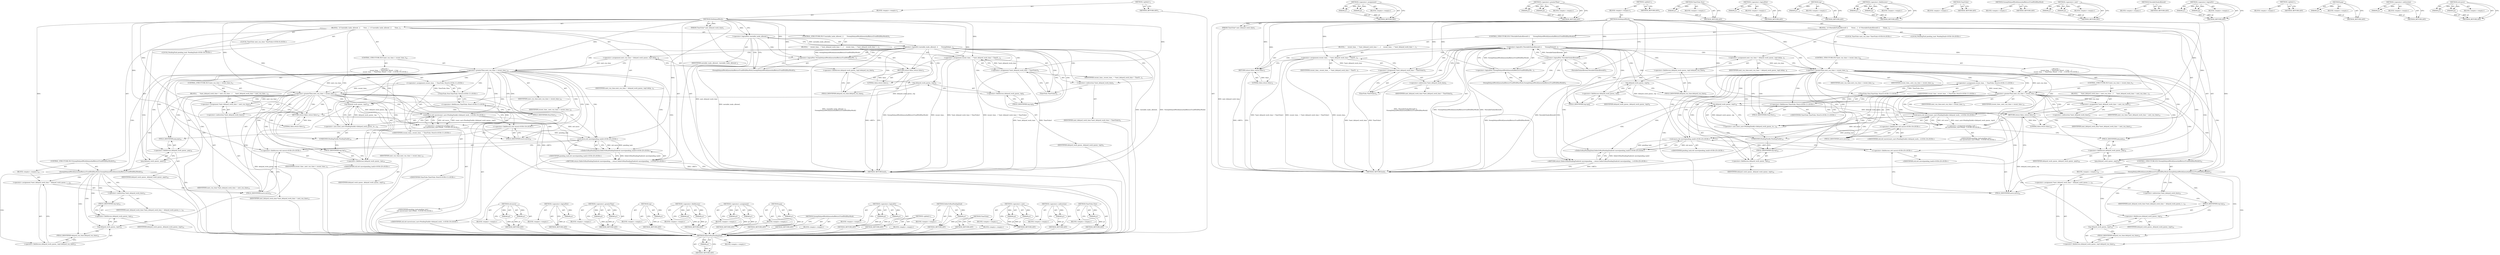 digraph "std.move" {
vulnerable_135 [label=<(METHOD,&lt;operator&gt;.indirection)>];
vulnerable_136 [label=<(PARAM,p1)>];
vulnerable_137 [label=<(BLOCK,&lt;empty&gt;,&lt;empty&gt;)>];
vulnerable_138 [label=<(METHOD_RETURN,ANY)>];
vulnerable_156 [label=<(METHOD,TimeTicks.Now)>];
vulnerable_157 [label=<(PARAM,p1)>];
vulnerable_158 [label=<(BLOCK,&lt;empty&gt;,&lt;empty&gt;)>];
vulnerable_159 [label=<(METHOD_RETURN,ANY)>];
vulnerable_6 [label=<(METHOD,&lt;global&gt;)<SUB>1</SUB>>];
vulnerable_7 [label=<(BLOCK,&lt;empty&gt;,&lt;empty&gt;)<SUB>1</SUB>>];
vulnerable_8 [label=<(METHOD,DoDelayedWork)<SUB>1</SUB>>];
vulnerable_9 [label=<(PARAM,TimeTicks* next_delayed_work_time)<SUB>1</SUB>>];
vulnerable_10 [label=<(BLOCK,{
  if (!nestable_tasks_allowed_ ||
       !Swe...,{
  if (!nestable_tasks_allowed_ ||
       !Swe...)<SUB>1</SUB>>];
vulnerable_11 [label=<(CONTROL_STRUCTURE,IF,if (!nestable_tasks_allowed_ ||
       !SweepDelayedWorkQueueAndReturnTrueIfStillHasWork()))<SUB>2</SUB>>];
vulnerable_12 [label=<(&lt;operator&gt;.logicalOr,!nestable_tasks_allowed_ ||
       !SweepDelaye...)<SUB>2</SUB>>];
vulnerable_13 [label=<(&lt;operator&gt;.logicalNot,!nestable_tasks_allowed_)<SUB>2</SUB>>];
vulnerable_14 [label=<(IDENTIFIER,nestable_tasks_allowed_,!nestable_tasks_allowed_)<SUB>2</SUB>>];
vulnerable_15 [label=<(&lt;operator&gt;.logicalNot,!SweepDelayedWorkQueueAndReturnTrueIfStillHasWo...)<SUB>3</SUB>>];
vulnerable_16 [label=<(SweepDelayedWorkQueueAndReturnTrueIfStillHasWork,SweepDelayedWorkQueueAndReturnTrueIfStillHasWork())<SUB>3</SUB>>];
vulnerable_17 [label=<(BLOCK,{
     recent_time_ = *next_delayed_work_time =...,{
     recent_time_ = *next_delayed_work_time =...)<SUB>3</SUB>>];
vulnerable_18 [label=<(&lt;operator&gt;.assignment,recent_time_ = *next_delayed_work_time = TimeTi...)<SUB>4</SUB>>];
vulnerable_19 [label=<(IDENTIFIER,recent_time_,recent_time_ = *next_delayed_work_time = TimeTi...)<SUB>4</SUB>>];
vulnerable_20 [label=<(&lt;operator&gt;.assignment,*next_delayed_work_time = TimeTicks())<SUB>4</SUB>>];
vulnerable_21 [label=<(&lt;operator&gt;.indirection,*next_delayed_work_time)<SUB>4</SUB>>];
vulnerable_22 [label=<(IDENTIFIER,next_delayed_work_time,*next_delayed_work_time = TimeTicks())<SUB>4</SUB>>];
vulnerable_23 [label=<(TimeTicks,TimeTicks())<SUB>4</SUB>>];
vulnerable_24 [label=<(RETURN,return false;,return false;)<SUB>5</SUB>>];
vulnerable_25 [label=<(LITERAL,false,return false;)<SUB>5</SUB>>];
vulnerable_26 [label="<(LOCAL,TimeTicks next_run_time: TimeTicks)<SUB>9</SUB>>"];
vulnerable_27 [label=<(&lt;operator&gt;.assignment,next_run_time = delayed_work_queue_.top().delay...)<SUB>9</SUB>>];
vulnerable_28 [label=<(IDENTIFIER,next_run_time,next_run_time = delayed_work_queue_.top().delay...)<SUB>9</SUB>>];
vulnerable_29 [label=<(&lt;operator&gt;.fieldAccess,delayed_work_queue_.top().delayed_run_time)<SUB>9</SUB>>];
vulnerable_30 [label=<(top,delayed_work_queue_.top())<SUB>9</SUB>>];
vulnerable_31 [label=<(&lt;operator&gt;.fieldAccess,delayed_work_queue_.top)<SUB>9</SUB>>];
vulnerable_32 [label=<(IDENTIFIER,delayed_work_queue_,delayed_work_queue_.top())<SUB>9</SUB>>];
vulnerable_33 [label=<(FIELD_IDENTIFIER,top,top)<SUB>9</SUB>>];
vulnerable_34 [label=<(FIELD_IDENTIFIER,delayed_run_time,delayed_run_time)<SUB>9</SUB>>];
vulnerable_35 [label=<(CONTROL_STRUCTURE,IF,if (next_run_time &gt; recent_time_))<SUB>10</SUB>>];
vulnerable_36 [label=<(&lt;operator&gt;.greaterThan,next_run_time &gt; recent_time_)<SUB>10</SUB>>];
vulnerable_37 [label=<(IDENTIFIER,next_run_time,next_run_time &gt; recent_time_)<SUB>10</SUB>>];
vulnerable_38 [label=<(IDENTIFIER,recent_time_,next_run_time &gt; recent_time_)<SUB>10</SUB>>];
vulnerable_39 [label="<(BLOCK,{
    recent_time_ = TimeTicks::Now();  // Get ...,{
    recent_time_ = TimeTicks::Now();  // Get ...)<SUB>10</SUB>>"];
vulnerable_40 [label="<(&lt;operator&gt;.assignment,recent_time_ = TimeTicks::Now())<SUB>11</SUB>>"];
vulnerable_41 [label="<(IDENTIFIER,recent_time_,recent_time_ = TimeTicks::Now())<SUB>11</SUB>>"];
vulnerable_42 [label="<(TimeTicks.Now,TimeTicks::Now())<SUB>11</SUB>>"];
vulnerable_43 [label="<(&lt;operator&gt;.fieldAccess,TimeTicks::Now)<SUB>11</SUB>>"];
vulnerable_44 [label="<(IDENTIFIER,TimeTicks,TimeTicks::Now())<SUB>11</SUB>>"];
vulnerable_45 [label=<(FIELD_IDENTIFIER,Now,Now)<SUB>11</SUB>>];
vulnerable_46 [label=<(CONTROL_STRUCTURE,IF,if (next_run_time &gt; recent_time_))<SUB>12</SUB>>];
vulnerable_47 [label=<(&lt;operator&gt;.greaterThan,next_run_time &gt; recent_time_)<SUB>12</SUB>>];
vulnerable_48 [label=<(IDENTIFIER,next_run_time,next_run_time &gt; recent_time_)<SUB>12</SUB>>];
vulnerable_49 [label=<(IDENTIFIER,recent_time_,next_run_time &gt; recent_time_)<SUB>12</SUB>>];
vulnerable_50 [label=<(BLOCK,{
      *next_delayed_work_time = next_run_time...,{
      *next_delayed_work_time = next_run_time...)<SUB>12</SUB>>];
vulnerable_51 [label=<(&lt;operator&gt;.assignment,*next_delayed_work_time = next_run_time)<SUB>13</SUB>>];
vulnerable_52 [label=<(&lt;operator&gt;.indirection,*next_delayed_work_time)<SUB>13</SUB>>];
vulnerable_53 [label=<(IDENTIFIER,next_delayed_work_time,*next_delayed_work_time = next_run_time)<SUB>13</SUB>>];
vulnerable_54 [label=<(IDENTIFIER,next_run_time,*next_delayed_work_time = next_run_time)<SUB>13</SUB>>];
vulnerable_55 [label=<(RETURN,return false;,return false;)<SUB>14</SUB>>];
vulnerable_56 [label=<(LITERAL,false,return false;)<SUB>14</SUB>>];
vulnerable_57 [label="<(LOCAL,PendingTask pending_task: PendingTask)<SUB>18</SUB>>"];
vulnerable_58 [label="<(&lt;operator&gt;.assignment,pending_task =
      std::move(const_cast&lt;Pendi...)<SUB>18</SUB>>"];
vulnerable_59 [label="<(IDENTIFIER,pending_task,pending_task =
      std::move(const_cast&lt;Pendi...)<SUB>18</SUB>>"];
vulnerable_60 [label="<(std.move,std::move(const_cast&lt;PendingTask&amp;&gt;(delayed_work...)<SUB>19</SUB>>"];
vulnerable_61 [label="<(&lt;operator&gt;.fieldAccess,std::move)<SUB>19</SUB>>"];
vulnerable_62 [label="<(IDENTIFIER,std,std::move(const_cast&lt;PendingTask&amp;&gt;(delayed_work...)<SUB>19</SUB>>"];
vulnerable_63 [label=<(FIELD_IDENTIFIER,move,move)<SUB>19</SUB>>];
vulnerable_64 [label=<(&lt;operator&gt;.cast,const_cast&lt;PendingTask&amp;&gt;(delayed_work_queue_.to...)<SUB>19</SUB>>];
vulnerable_65 [label=<(UNKNOWN,PendingTask&amp;,PendingTask&amp;)<SUB>19</SUB>>];
vulnerable_66 [label=<(top,delayed_work_queue_.top())<SUB>19</SUB>>];
vulnerable_67 [label=<(&lt;operator&gt;.fieldAccess,delayed_work_queue_.top)<SUB>19</SUB>>];
vulnerable_68 [label=<(IDENTIFIER,delayed_work_queue_,delayed_work_queue_.top())<SUB>19</SUB>>];
vulnerable_69 [label=<(FIELD_IDENTIFIER,top,top)<SUB>19</SUB>>];
vulnerable_70 [label=<(pop,delayed_work_queue_.pop())<SUB>20</SUB>>];
vulnerable_71 [label=<(&lt;operator&gt;.fieldAccess,delayed_work_queue_.pop)<SUB>20</SUB>>];
vulnerable_72 [label=<(IDENTIFIER,delayed_work_queue_,delayed_work_queue_.pop())<SUB>20</SUB>>];
vulnerable_73 [label=<(FIELD_IDENTIFIER,pop,pop)<SUB>20</SUB>>];
vulnerable_74 [label=<(CONTROL_STRUCTURE,IF,if (SweepDelayedWorkQueueAndReturnTrueIfStillHasWork()))<SUB>22</SUB>>];
vulnerable_75 [label=<(SweepDelayedWorkQueueAndReturnTrueIfStillHasWork,SweepDelayedWorkQueueAndReturnTrueIfStillHasWork())<SUB>22</SUB>>];
vulnerable_76 [label=<(BLOCK,&lt;empty&gt;,&lt;empty&gt;)<SUB>23</SUB>>];
vulnerable_77 [label=<(&lt;operator&gt;.assignment,*next_delayed_work_time = delayed_work_queue_.t...)<SUB>23</SUB>>];
vulnerable_78 [label=<(&lt;operator&gt;.indirection,*next_delayed_work_time)<SUB>23</SUB>>];
vulnerable_79 [label=<(IDENTIFIER,next_delayed_work_time,*next_delayed_work_time = delayed_work_queue_.t...)<SUB>23</SUB>>];
vulnerable_80 [label=<(&lt;operator&gt;.fieldAccess,delayed_work_queue_.top().delayed_run_time)<SUB>23</SUB>>];
vulnerable_81 [label=<(top,delayed_work_queue_.top())<SUB>23</SUB>>];
vulnerable_82 [label=<(&lt;operator&gt;.fieldAccess,delayed_work_queue_.top)<SUB>23</SUB>>];
vulnerable_83 [label=<(IDENTIFIER,delayed_work_queue_,delayed_work_queue_.top())<SUB>23</SUB>>];
vulnerable_84 [label=<(FIELD_IDENTIFIER,top,top)<SUB>23</SUB>>];
vulnerable_85 [label=<(FIELD_IDENTIFIER,delayed_run_time,delayed_run_time)<SUB>23</SUB>>];
vulnerable_86 [label="<(RETURN,return DeferOrRunPendingTask(std::move(pending_...,return DeferOrRunPendingTask(std::move(pending_...)<SUB>25</SUB>>"];
vulnerable_87 [label="<(DeferOrRunPendingTask,DeferOrRunPendingTask(std::move(pending_task)))<SUB>25</SUB>>"];
vulnerable_88 [label="<(std.move,std::move(pending_task))<SUB>25</SUB>>"];
vulnerable_89 [label="<(&lt;operator&gt;.fieldAccess,std::move)<SUB>25</SUB>>"];
vulnerable_90 [label="<(IDENTIFIER,std,std::move(pending_task))<SUB>25</SUB>>"];
vulnerable_91 [label=<(FIELD_IDENTIFIER,move,move)<SUB>25</SUB>>];
vulnerable_92 [label="<(IDENTIFIER,pending_task,std::move(pending_task))<SUB>25</SUB>>"];
vulnerable_93 [label=<(METHOD_RETURN,bool)<SUB>1</SUB>>];
vulnerable_95 [label=<(METHOD_RETURN,ANY)<SUB>1</SUB>>];
vulnerable_160 [label=<(METHOD,std.move)>];
vulnerable_161 [label=<(PARAM,p1)>];
vulnerable_162 [label=<(PARAM,p2)>];
vulnerable_163 [label=<(BLOCK,&lt;empty&gt;,&lt;empty&gt;)>];
vulnerable_164 [label=<(METHOD_RETURN,ANY)>];
vulnerable_123 [label=<(METHOD,&lt;operator&gt;.logicalNot)>];
vulnerable_124 [label=<(PARAM,p1)>];
vulnerable_125 [label=<(BLOCK,&lt;empty&gt;,&lt;empty&gt;)>];
vulnerable_126 [label=<(METHOD_RETURN,ANY)>];
vulnerable_151 [label=<(METHOD,&lt;operator&gt;.greaterThan)>];
vulnerable_152 [label=<(PARAM,p1)>];
vulnerable_153 [label=<(PARAM,p2)>];
vulnerable_154 [label=<(BLOCK,&lt;empty&gt;,&lt;empty&gt;)>];
vulnerable_155 [label=<(METHOD_RETURN,ANY)>];
vulnerable_147 [label=<(METHOD,top)>];
vulnerable_148 [label=<(PARAM,p1)>];
vulnerable_149 [label=<(BLOCK,&lt;empty&gt;,&lt;empty&gt;)>];
vulnerable_150 [label=<(METHOD_RETURN,ANY)>];
vulnerable_142 [label=<(METHOD,&lt;operator&gt;.fieldAccess)>];
vulnerable_143 [label=<(PARAM,p1)>];
vulnerable_144 [label=<(PARAM,p2)>];
vulnerable_145 [label=<(BLOCK,&lt;empty&gt;,&lt;empty&gt;)>];
vulnerable_146 [label=<(METHOD_RETURN,ANY)>];
vulnerable_130 [label=<(METHOD,&lt;operator&gt;.assignment)>];
vulnerable_131 [label=<(PARAM,p1)>];
vulnerable_132 [label=<(PARAM,p2)>];
vulnerable_133 [label=<(BLOCK,&lt;empty&gt;,&lt;empty&gt;)>];
vulnerable_134 [label=<(METHOD_RETURN,ANY)>];
vulnerable_170 [label=<(METHOD,pop)>];
vulnerable_171 [label=<(PARAM,p1)>];
vulnerable_172 [label=<(BLOCK,&lt;empty&gt;,&lt;empty&gt;)>];
vulnerable_173 [label=<(METHOD_RETURN,ANY)>];
vulnerable_127 [label=<(METHOD,SweepDelayedWorkQueueAndReturnTrueIfStillHasWork)>];
vulnerable_128 [label=<(BLOCK,&lt;empty&gt;,&lt;empty&gt;)>];
vulnerable_129 [label=<(METHOD_RETURN,ANY)>];
vulnerable_118 [label=<(METHOD,&lt;operator&gt;.logicalOr)>];
vulnerable_119 [label=<(PARAM,p1)>];
vulnerable_120 [label=<(PARAM,p2)>];
vulnerable_121 [label=<(BLOCK,&lt;empty&gt;,&lt;empty&gt;)>];
vulnerable_122 [label=<(METHOD_RETURN,ANY)>];
vulnerable_112 [label=<(METHOD,&lt;global&gt;)<SUB>1</SUB>>];
vulnerable_113 [label=<(BLOCK,&lt;empty&gt;,&lt;empty&gt;)>];
vulnerable_114 [label=<(METHOD_RETURN,ANY)>];
vulnerable_174 [label=<(METHOD,DeferOrRunPendingTask)>];
vulnerable_175 [label=<(PARAM,p1)>];
vulnerable_176 [label=<(BLOCK,&lt;empty&gt;,&lt;empty&gt;)>];
vulnerable_177 [label=<(METHOD_RETURN,ANY)>];
vulnerable_139 [label=<(METHOD,TimeTicks)>];
vulnerable_140 [label=<(BLOCK,&lt;empty&gt;,&lt;empty&gt;)>];
vulnerable_141 [label=<(METHOD_RETURN,ANY)>];
vulnerable_165 [label=<(METHOD,&lt;operator&gt;.cast)>];
vulnerable_166 [label=<(PARAM,p1)>];
vulnerable_167 [label=<(PARAM,p2)>];
vulnerable_168 [label=<(BLOCK,&lt;empty&gt;,&lt;empty&gt;)>];
vulnerable_169 [label=<(METHOD_RETURN,ANY)>];
fixed_177 [label=<(METHOD,DeferOrRunPendingTask)>];
fixed_178 [label=<(PARAM,p1)>];
fixed_179 [label=<(BLOCK,&lt;empty&gt;,&lt;empty&gt;)>];
fixed_180 [label=<(METHOD_RETURN,ANY)>];
fixed_133 [label=<(METHOD,&lt;operator&gt;.assignment)>];
fixed_134 [label=<(PARAM,p1)>];
fixed_135 [label=<(PARAM,p2)>];
fixed_136 [label=<(BLOCK,&lt;empty&gt;,&lt;empty&gt;)>];
fixed_137 [label=<(METHOD_RETURN,ANY)>];
fixed_154 [label=<(METHOD,&lt;operator&gt;.greaterThan)>];
fixed_155 [label=<(PARAM,p1)>];
fixed_156 [label=<(PARAM,p2)>];
fixed_157 [label=<(BLOCK,&lt;empty&gt;,&lt;empty&gt;)>];
fixed_158 [label=<(METHOD_RETURN,ANY)>];
fixed_6 [label=<(METHOD,&lt;global&gt;)<SUB>1</SUB>>];
fixed_7 [label=<(BLOCK,&lt;empty&gt;,&lt;empty&gt;)<SUB>1</SUB>>];
fixed_8 [label=<(METHOD,DoDelayedWork)<SUB>1</SUB>>];
fixed_9 [label=<(PARAM,TimeTicks* next_delayed_work_time)<SUB>1</SUB>>];
fixed_10 [label=<(BLOCK,{
  if (!NestableTasksAllowed() ||
       !Swee...,{
  if (!NestableTasksAllowed() ||
       !Swee...)<SUB>1</SUB>>];
fixed_11 [label=<(CONTROL_STRUCTURE,IF,if (!NestableTasksAllowed() ||
       !SweepDelayedWorkQueueAndReturnTrueIfStillHasWork()))<SUB>2</SUB>>];
fixed_12 [label=<(&lt;operator&gt;.logicalOr,!NestableTasksAllowed() ||
       !SweepDelayed...)<SUB>2</SUB>>];
fixed_13 [label=<(&lt;operator&gt;.logicalNot,!NestableTasksAllowed())<SUB>2</SUB>>];
fixed_14 [label=<(NestableTasksAllowed,NestableTasksAllowed())<SUB>2</SUB>>];
fixed_15 [label=<(&lt;operator&gt;.logicalNot,!SweepDelayedWorkQueueAndReturnTrueIfStillHasWo...)<SUB>3</SUB>>];
fixed_16 [label=<(SweepDelayedWorkQueueAndReturnTrueIfStillHasWork,SweepDelayedWorkQueueAndReturnTrueIfStillHasWork())<SUB>3</SUB>>];
fixed_17 [label=<(BLOCK,{
     recent_time_ = *next_delayed_work_time =...,{
     recent_time_ = *next_delayed_work_time =...)<SUB>3</SUB>>];
fixed_18 [label=<(&lt;operator&gt;.assignment,recent_time_ = *next_delayed_work_time = TimeTi...)<SUB>4</SUB>>];
fixed_19 [label=<(IDENTIFIER,recent_time_,recent_time_ = *next_delayed_work_time = TimeTi...)<SUB>4</SUB>>];
fixed_20 [label=<(&lt;operator&gt;.assignment,*next_delayed_work_time = TimeTicks())<SUB>4</SUB>>];
fixed_21 [label=<(&lt;operator&gt;.indirection,*next_delayed_work_time)<SUB>4</SUB>>];
fixed_22 [label=<(IDENTIFIER,next_delayed_work_time,*next_delayed_work_time = TimeTicks())<SUB>4</SUB>>];
fixed_23 [label=<(TimeTicks,TimeTicks())<SUB>4</SUB>>];
fixed_24 [label=<(RETURN,return false;,return false;)<SUB>5</SUB>>];
fixed_25 [label=<(LITERAL,false,return false;)<SUB>5</SUB>>];
fixed_26 [label="<(LOCAL,TimeTicks next_run_time: TimeTicks)<SUB>9</SUB>>"];
fixed_27 [label=<(&lt;operator&gt;.assignment,next_run_time = delayed_work_queue_.top().delay...)<SUB>9</SUB>>];
fixed_28 [label=<(IDENTIFIER,next_run_time,next_run_time = delayed_work_queue_.top().delay...)<SUB>9</SUB>>];
fixed_29 [label=<(&lt;operator&gt;.fieldAccess,delayed_work_queue_.top().delayed_run_time)<SUB>9</SUB>>];
fixed_30 [label=<(top,delayed_work_queue_.top())<SUB>9</SUB>>];
fixed_31 [label=<(&lt;operator&gt;.fieldAccess,delayed_work_queue_.top)<SUB>9</SUB>>];
fixed_32 [label=<(IDENTIFIER,delayed_work_queue_,delayed_work_queue_.top())<SUB>9</SUB>>];
fixed_33 [label=<(FIELD_IDENTIFIER,top,top)<SUB>9</SUB>>];
fixed_34 [label=<(FIELD_IDENTIFIER,delayed_run_time,delayed_run_time)<SUB>9</SUB>>];
fixed_35 [label=<(CONTROL_STRUCTURE,IF,if (next_run_time &gt; recent_time_))<SUB>10</SUB>>];
fixed_36 [label=<(&lt;operator&gt;.greaterThan,next_run_time &gt; recent_time_)<SUB>10</SUB>>];
fixed_37 [label=<(IDENTIFIER,next_run_time,next_run_time &gt; recent_time_)<SUB>10</SUB>>];
fixed_38 [label=<(IDENTIFIER,recent_time_,next_run_time &gt; recent_time_)<SUB>10</SUB>>];
fixed_39 [label="<(BLOCK,{
    recent_time_ = TimeTicks::Now();  // Get ...,{
    recent_time_ = TimeTicks::Now();  // Get ...)<SUB>10</SUB>>"];
fixed_40 [label="<(&lt;operator&gt;.assignment,recent_time_ = TimeTicks::Now())<SUB>11</SUB>>"];
fixed_41 [label="<(IDENTIFIER,recent_time_,recent_time_ = TimeTicks::Now())<SUB>11</SUB>>"];
fixed_42 [label="<(TimeTicks.Now,TimeTicks::Now())<SUB>11</SUB>>"];
fixed_43 [label="<(&lt;operator&gt;.fieldAccess,TimeTicks::Now)<SUB>11</SUB>>"];
fixed_44 [label="<(IDENTIFIER,TimeTicks,TimeTicks::Now())<SUB>11</SUB>>"];
fixed_45 [label=<(FIELD_IDENTIFIER,Now,Now)<SUB>11</SUB>>];
fixed_46 [label=<(CONTROL_STRUCTURE,IF,if (next_run_time &gt; recent_time_))<SUB>12</SUB>>];
fixed_47 [label=<(&lt;operator&gt;.greaterThan,next_run_time &gt; recent_time_)<SUB>12</SUB>>];
fixed_48 [label=<(IDENTIFIER,next_run_time,next_run_time &gt; recent_time_)<SUB>12</SUB>>];
fixed_49 [label=<(IDENTIFIER,recent_time_,next_run_time &gt; recent_time_)<SUB>12</SUB>>];
fixed_50 [label=<(BLOCK,{
      *next_delayed_work_time = next_run_time...,{
      *next_delayed_work_time = next_run_time...)<SUB>12</SUB>>];
fixed_51 [label=<(&lt;operator&gt;.assignment,*next_delayed_work_time = next_run_time)<SUB>13</SUB>>];
fixed_52 [label=<(&lt;operator&gt;.indirection,*next_delayed_work_time)<SUB>13</SUB>>];
fixed_53 [label=<(IDENTIFIER,next_delayed_work_time,*next_delayed_work_time = next_run_time)<SUB>13</SUB>>];
fixed_54 [label=<(IDENTIFIER,next_run_time,*next_delayed_work_time = next_run_time)<SUB>13</SUB>>];
fixed_55 [label=<(RETURN,return false;,return false;)<SUB>14</SUB>>];
fixed_56 [label=<(LITERAL,false,return false;)<SUB>14</SUB>>];
fixed_57 [label="<(LOCAL,PendingTask pending_task: PendingTask)<SUB>18</SUB>>"];
fixed_58 [label="<(&lt;operator&gt;.assignment,pending_task =
      std::move(const_cast&lt;Pendi...)<SUB>18</SUB>>"];
fixed_59 [label="<(IDENTIFIER,pending_task,pending_task =
      std::move(const_cast&lt;Pendi...)<SUB>18</SUB>>"];
fixed_60 [label="<(std.move,std::move(const_cast&lt;PendingTask&amp;&gt;(delayed_work...)<SUB>19</SUB>>"];
fixed_61 [label="<(&lt;operator&gt;.fieldAccess,std::move)<SUB>19</SUB>>"];
fixed_62 [label="<(IDENTIFIER,std,std::move(const_cast&lt;PendingTask&amp;&gt;(delayed_work...)<SUB>19</SUB>>"];
fixed_63 [label=<(FIELD_IDENTIFIER,move,move)<SUB>19</SUB>>];
fixed_64 [label=<(&lt;operator&gt;.cast,const_cast&lt;PendingTask&amp;&gt;(delayed_work_queue_.to...)<SUB>19</SUB>>];
fixed_65 [label=<(UNKNOWN,PendingTask&amp;,PendingTask&amp;)<SUB>19</SUB>>];
fixed_66 [label=<(top,delayed_work_queue_.top())<SUB>19</SUB>>];
fixed_67 [label=<(&lt;operator&gt;.fieldAccess,delayed_work_queue_.top)<SUB>19</SUB>>];
fixed_68 [label=<(IDENTIFIER,delayed_work_queue_,delayed_work_queue_.top())<SUB>19</SUB>>];
fixed_69 [label=<(FIELD_IDENTIFIER,top,top)<SUB>19</SUB>>];
fixed_70 [label=<(pop,delayed_work_queue_.pop())<SUB>20</SUB>>];
fixed_71 [label=<(&lt;operator&gt;.fieldAccess,delayed_work_queue_.pop)<SUB>20</SUB>>];
fixed_72 [label=<(IDENTIFIER,delayed_work_queue_,delayed_work_queue_.pop())<SUB>20</SUB>>];
fixed_73 [label=<(FIELD_IDENTIFIER,pop,pop)<SUB>20</SUB>>];
fixed_74 [label=<(CONTROL_STRUCTURE,IF,if (SweepDelayedWorkQueueAndReturnTrueIfStillHasWork()))<SUB>22</SUB>>];
fixed_75 [label=<(SweepDelayedWorkQueueAndReturnTrueIfStillHasWork,SweepDelayedWorkQueueAndReturnTrueIfStillHasWork())<SUB>22</SUB>>];
fixed_76 [label=<(BLOCK,&lt;empty&gt;,&lt;empty&gt;)<SUB>23</SUB>>];
fixed_77 [label=<(&lt;operator&gt;.assignment,*next_delayed_work_time = delayed_work_queue_.t...)<SUB>23</SUB>>];
fixed_78 [label=<(&lt;operator&gt;.indirection,*next_delayed_work_time)<SUB>23</SUB>>];
fixed_79 [label=<(IDENTIFIER,next_delayed_work_time,*next_delayed_work_time = delayed_work_queue_.t...)<SUB>23</SUB>>];
fixed_80 [label=<(&lt;operator&gt;.fieldAccess,delayed_work_queue_.top().delayed_run_time)<SUB>23</SUB>>];
fixed_81 [label=<(top,delayed_work_queue_.top())<SUB>23</SUB>>];
fixed_82 [label=<(&lt;operator&gt;.fieldAccess,delayed_work_queue_.top)<SUB>23</SUB>>];
fixed_83 [label=<(IDENTIFIER,delayed_work_queue_,delayed_work_queue_.top())<SUB>23</SUB>>];
fixed_84 [label=<(FIELD_IDENTIFIER,top,top)<SUB>23</SUB>>];
fixed_85 [label=<(FIELD_IDENTIFIER,delayed_run_time,delayed_run_time)<SUB>23</SUB>>];
fixed_86 [label="<(RETURN,return DeferOrRunPendingTask(std::move(pending_...,return DeferOrRunPendingTask(std::move(pending_...)<SUB>25</SUB>>"];
fixed_87 [label="<(DeferOrRunPendingTask,DeferOrRunPendingTask(std::move(pending_task)))<SUB>25</SUB>>"];
fixed_88 [label="<(std.move,std::move(pending_task))<SUB>25</SUB>>"];
fixed_89 [label="<(&lt;operator&gt;.fieldAccess,std::move)<SUB>25</SUB>>"];
fixed_90 [label="<(IDENTIFIER,std,std::move(pending_task))<SUB>25</SUB>>"];
fixed_91 [label=<(FIELD_IDENTIFIER,move,move)<SUB>25</SUB>>];
fixed_92 [label="<(IDENTIFIER,pending_task,std::move(pending_task))<SUB>25</SUB>>"];
fixed_93 [label=<(METHOD_RETURN,bool)<SUB>1</SUB>>];
fixed_95 [label=<(METHOD_RETURN,ANY)<SUB>1</SUB>>];
fixed_159 [label=<(METHOD,TimeTicks.Now)>];
fixed_160 [label=<(PARAM,p1)>];
fixed_161 [label=<(BLOCK,&lt;empty&gt;,&lt;empty&gt;)>];
fixed_162 [label=<(METHOD_RETURN,ANY)>];
fixed_123 [label=<(METHOD,&lt;operator&gt;.logicalNot)>];
fixed_124 [label=<(PARAM,p1)>];
fixed_125 [label=<(BLOCK,&lt;empty&gt;,&lt;empty&gt;)>];
fixed_126 [label=<(METHOD_RETURN,ANY)>];
fixed_150 [label=<(METHOD,top)>];
fixed_151 [label=<(PARAM,p1)>];
fixed_152 [label=<(BLOCK,&lt;empty&gt;,&lt;empty&gt;)>];
fixed_153 [label=<(METHOD_RETURN,ANY)>];
fixed_145 [label=<(METHOD,&lt;operator&gt;.fieldAccess)>];
fixed_146 [label=<(PARAM,p1)>];
fixed_147 [label=<(PARAM,p2)>];
fixed_148 [label=<(BLOCK,&lt;empty&gt;,&lt;empty&gt;)>];
fixed_149 [label=<(METHOD_RETURN,ANY)>];
fixed_142 [label=<(METHOD,TimeTicks)>];
fixed_143 [label=<(BLOCK,&lt;empty&gt;,&lt;empty&gt;)>];
fixed_144 [label=<(METHOD_RETURN,ANY)>];
fixed_130 [label=<(METHOD,SweepDelayedWorkQueueAndReturnTrueIfStillHasWork)>];
fixed_131 [label=<(BLOCK,&lt;empty&gt;,&lt;empty&gt;)>];
fixed_132 [label=<(METHOD_RETURN,ANY)>];
fixed_168 [label=<(METHOD,&lt;operator&gt;.cast)>];
fixed_169 [label=<(PARAM,p1)>];
fixed_170 [label=<(PARAM,p2)>];
fixed_171 [label=<(BLOCK,&lt;empty&gt;,&lt;empty&gt;)>];
fixed_172 [label=<(METHOD_RETURN,ANY)>];
fixed_127 [label=<(METHOD,NestableTasksAllowed)>];
fixed_128 [label=<(BLOCK,&lt;empty&gt;,&lt;empty&gt;)>];
fixed_129 [label=<(METHOD_RETURN,ANY)>];
fixed_118 [label=<(METHOD,&lt;operator&gt;.logicalOr)>];
fixed_119 [label=<(PARAM,p1)>];
fixed_120 [label=<(PARAM,p2)>];
fixed_121 [label=<(BLOCK,&lt;empty&gt;,&lt;empty&gt;)>];
fixed_122 [label=<(METHOD_RETURN,ANY)>];
fixed_112 [label=<(METHOD,&lt;global&gt;)<SUB>1</SUB>>];
fixed_113 [label=<(BLOCK,&lt;empty&gt;,&lt;empty&gt;)>];
fixed_114 [label=<(METHOD_RETURN,ANY)>];
fixed_173 [label=<(METHOD,pop)>];
fixed_174 [label=<(PARAM,p1)>];
fixed_175 [label=<(BLOCK,&lt;empty&gt;,&lt;empty&gt;)>];
fixed_176 [label=<(METHOD_RETURN,ANY)>];
fixed_138 [label=<(METHOD,&lt;operator&gt;.indirection)>];
fixed_139 [label=<(PARAM,p1)>];
fixed_140 [label=<(BLOCK,&lt;empty&gt;,&lt;empty&gt;)>];
fixed_141 [label=<(METHOD_RETURN,ANY)>];
fixed_163 [label=<(METHOD,std.move)>];
fixed_164 [label=<(PARAM,p1)>];
fixed_165 [label=<(PARAM,p2)>];
fixed_166 [label=<(BLOCK,&lt;empty&gt;,&lt;empty&gt;)>];
fixed_167 [label=<(METHOD_RETURN,ANY)>];
vulnerable_135 -> vulnerable_136  [key=0, label="AST: "];
vulnerable_135 -> vulnerable_136  [key=1, label="DDG: "];
vulnerable_135 -> vulnerable_137  [key=0, label="AST: "];
vulnerable_135 -> vulnerable_138  [key=0, label="AST: "];
vulnerable_135 -> vulnerable_138  [key=1, label="CFG: "];
vulnerable_136 -> vulnerable_138  [key=0, label="DDG: p1"];
vulnerable_137 -> fixed_177  [key=0];
vulnerable_138 -> fixed_177  [key=0];
vulnerable_156 -> vulnerable_157  [key=0, label="AST: "];
vulnerable_156 -> vulnerable_157  [key=1, label="DDG: "];
vulnerable_156 -> vulnerable_158  [key=0, label="AST: "];
vulnerable_156 -> vulnerable_159  [key=0, label="AST: "];
vulnerable_156 -> vulnerable_159  [key=1, label="CFG: "];
vulnerable_157 -> vulnerable_159  [key=0, label="DDG: p1"];
vulnerable_158 -> fixed_177  [key=0];
vulnerable_159 -> fixed_177  [key=0];
vulnerable_6 -> vulnerable_7  [key=0, label="AST: "];
vulnerable_6 -> vulnerable_95  [key=0, label="AST: "];
vulnerable_6 -> vulnerable_95  [key=1, label="CFG: "];
vulnerable_7 -> vulnerable_8  [key=0, label="AST: "];
vulnerable_8 -> vulnerable_9  [key=0, label="AST: "];
vulnerable_8 -> vulnerable_9  [key=1, label="DDG: "];
vulnerable_8 -> vulnerable_10  [key=0, label="AST: "];
vulnerable_8 -> vulnerable_93  [key=0, label="AST: "];
vulnerable_8 -> vulnerable_13  [key=0, label="CFG: "];
vulnerable_8 -> vulnerable_13  [key=1, label="DDG: "];
vulnerable_8 -> vulnerable_75  [key=0, label="DDG: "];
vulnerable_8 -> vulnerable_18  [key=0, label="DDG: "];
vulnerable_8 -> vulnerable_24  [key=0, label="DDG: "];
vulnerable_8 -> vulnerable_36  [key=0, label="DDG: "];
vulnerable_8 -> vulnerable_15  [key=0, label="DDG: "];
vulnerable_8 -> vulnerable_25  [key=0, label="DDG: "];
vulnerable_8 -> vulnerable_88  [key=0, label="DDG: "];
vulnerable_8 -> vulnerable_20  [key=0, label="DDG: "];
vulnerable_8 -> vulnerable_47  [key=0, label="DDG: "];
vulnerable_8 -> vulnerable_51  [key=0, label="DDG: "];
vulnerable_8 -> vulnerable_55  [key=0, label="DDG: "];
vulnerable_8 -> vulnerable_56  [key=0, label="DDG: "];
vulnerable_9 -> vulnerable_93  [key=0, label="DDG: next_delayed_work_time"];
vulnerable_10 -> vulnerable_11  [key=0, label="AST: "];
vulnerable_10 -> vulnerable_26  [key=0, label="AST: "];
vulnerable_10 -> vulnerable_27  [key=0, label="AST: "];
vulnerable_10 -> vulnerable_35  [key=0, label="AST: "];
vulnerable_10 -> vulnerable_57  [key=0, label="AST: "];
vulnerable_10 -> vulnerable_58  [key=0, label="AST: "];
vulnerable_10 -> vulnerable_70  [key=0, label="AST: "];
vulnerable_10 -> vulnerable_74  [key=0, label="AST: "];
vulnerable_10 -> vulnerable_86  [key=0, label="AST: "];
vulnerable_11 -> vulnerable_12  [key=0, label="AST: "];
vulnerable_11 -> vulnerable_17  [key=0, label="AST: "];
vulnerable_12 -> vulnerable_13  [key=0, label="AST: "];
vulnerable_12 -> vulnerable_15  [key=0, label="AST: "];
vulnerable_12 -> vulnerable_21  [key=0, label="CFG: "];
vulnerable_12 -> vulnerable_21  [key=1, label="CDG: "];
vulnerable_12 -> vulnerable_33  [key=0, label="CFG: "];
vulnerable_12 -> vulnerable_33  [key=1, label="CDG: "];
vulnerable_12 -> vulnerable_93  [key=0, label="DDG: !nestable_tasks_allowed_"];
vulnerable_12 -> vulnerable_93  [key=1, label="DDG: !SweepDelayedWorkQueueAndReturnTrueIfStillHasWork()"];
vulnerable_12 -> vulnerable_93  [key=2, label="DDG: !nestable_tasks_allowed_ ||
       !SweepDelayedWorkQueueAndReturnTrueIfStillHasWork()"];
vulnerable_12 -> vulnerable_30  [key=0, label="CDG: "];
vulnerable_12 -> vulnerable_34  [key=0, label="CDG: "];
vulnerable_12 -> vulnerable_20  [key=0, label="CDG: "];
vulnerable_12 -> vulnerable_27  [key=0, label="CDG: "];
vulnerable_12 -> vulnerable_29  [key=0, label="CDG: "];
vulnerable_12 -> vulnerable_18  [key=0, label="CDG: "];
vulnerable_12 -> vulnerable_24  [key=0, label="CDG: "];
vulnerable_12 -> vulnerable_23  [key=0, label="CDG: "];
vulnerable_12 -> vulnerable_36  [key=0, label="CDG: "];
vulnerable_12 -> vulnerable_31  [key=0, label="CDG: "];
vulnerable_13 -> vulnerable_14  [key=0, label="AST: "];
vulnerable_13 -> vulnerable_16  [key=0, label="CFG: "];
vulnerable_13 -> vulnerable_16  [key=1, label="CDG: "];
vulnerable_13 -> vulnerable_12  [key=0, label="CFG: "];
vulnerable_13 -> vulnerable_12  [key=1, label="DDG: nestable_tasks_allowed_"];
vulnerable_13 -> vulnerable_93  [key=0, label="DDG: nestable_tasks_allowed_"];
vulnerable_13 -> vulnerable_15  [key=0, label="CDG: "];
vulnerable_14 -> fixed_177  [key=0];
vulnerable_15 -> vulnerable_16  [key=0, label="AST: "];
vulnerable_15 -> vulnerable_12  [key=0, label="CFG: "];
vulnerable_15 -> vulnerable_12  [key=1, label="DDG: SweepDelayedWorkQueueAndReturnTrueIfStillHasWork()"];
vulnerable_15 -> vulnerable_93  [key=0, label="DDG: SweepDelayedWorkQueueAndReturnTrueIfStillHasWork()"];
vulnerable_16 -> vulnerable_15  [key=0, label="CFG: "];
vulnerable_17 -> vulnerable_18  [key=0, label="AST: "];
vulnerable_17 -> vulnerable_24  [key=0, label="AST: "];
vulnerable_18 -> vulnerable_19  [key=0, label="AST: "];
vulnerable_18 -> vulnerable_20  [key=0, label="AST: "];
vulnerable_18 -> vulnerable_24  [key=0, label="CFG: "];
vulnerable_18 -> vulnerable_93  [key=0, label="DDG: recent_time_"];
vulnerable_18 -> vulnerable_93  [key=1, label="DDG: *next_delayed_work_time = TimeTicks()"];
vulnerable_18 -> vulnerable_93  [key=2, label="DDG: recent_time_ = *next_delayed_work_time = TimeTicks()"];
vulnerable_19 -> fixed_177  [key=0];
vulnerable_20 -> vulnerable_21  [key=0, label="AST: "];
vulnerable_20 -> vulnerable_23  [key=0, label="AST: "];
vulnerable_20 -> vulnerable_18  [key=0, label="CFG: "];
vulnerable_20 -> vulnerable_18  [key=1, label="DDG: *next_delayed_work_time"];
vulnerable_20 -> vulnerable_93  [key=0, label="DDG: *next_delayed_work_time"];
vulnerable_20 -> vulnerable_93  [key=1, label="DDG: TimeTicks()"];
vulnerable_21 -> vulnerable_22  [key=0, label="AST: "];
vulnerable_21 -> vulnerable_23  [key=0, label="CFG: "];
vulnerable_22 -> fixed_177  [key=0];
vulnerable_23 -> vulnerable_20  [key=0, label="CFG: "];
vulnerable_24 -> vulnerable_25  [key=0, label="AST: "];
vulnerable_24 -> vulnerable_93  [key=0, label="CFG: "];
vulnerable_24 -> vulnerable_93  [key=1, label="DDG: &lt;RET&gt;"];
vulnerable_25 -> vulnerable_24  [key=0, label="DDG: false"];
vulnerable_26 -> fixed_177  [key=0];
vulnerable_27 -> vulnerable_28  [key=0, label="AST: "];
vulnerable_27 -> vulnerable_29  [key=0, label="AST: "];
vulnerable_27 -> vulnerable_36  [key=0, label="CFG: "];
vulnerable_27 -> vulnerable_36  [key=1, label="DDG: next_run_time"];
vulnerable_28 -> fixed_177  [key=0];
vulnerable_29 -> vulnerable_30  [key=0, label="AST: "];
vulnerable_29 -> vulnerable_34  [key=0, label="AST: "];
vulnerable_29 -> vulnerable_27  [key=0, label="CFG: "];
vulnerable_30 -> vulnerable_31  [key=0, label="AST: "];
vulnerable_30 -> vulnerable_34  [key=0, label="CFG: "];
vulnerable_30 -> vulnerable_66  [key=0, label="DDG: delayed_work_queue_.top"];
vulnerable_31 -> vulnerable_32  [key=0, label="AST: "];
vulnerable_31 -> vulnerable_33  [key=0, label="AST: "];
vulnerable_31 -> vulnerable_30  [key=0, label="CFG: "];
vulnerable_32 -> fixed_177  [key=0];
vulnerable_33 -> vulnerable_31  [key=0, label="CFG: "];
vulnerable_34 -> vulnerable_29  [key=0, label="CFG: "];
vulnerable_35 -> vulnerable_36  [key=0, label="AST: "];
vulnerable_35 -> vulnerable_39  [key=0, label="AST: "];
vulnerable_36 -> vulnerable_37  [key=0, label="AST: "];
vulnerable_36 -> vulnerable_38  [key=0, label="AST: "];
vulnerable_36 -> vulnerable_45  [key=0, label="CFG: "];
vulnerable_36 -> vulnerable_45  [key=1, label="CDG: "];
vulnerable_36 -> vulnerable_63  [key=0, label="CFG: "];
vulnerable_36 -> vulnerable_63  [key=1, label="CDG: "];
vulnerable_36 -> vulnerable_47  [key=0, label="DDG: next_run_time"];
vulnerable_36 -> vulnerable_47  [key=1, label="CDG: "];
vulnerable_36 -> vulnerable_60  [key=0, label="CDG: "];
vulnerable_36 -> vulnerable_73  [key=0, label="CDG: "];
vulnerable_36 -> vulnerable_64  [key=0, label="CDG: "];
vulnerable_36 -> vulnerable_42  [key=0, label="CDG: "];
vulnerable_36 -> vulnerable_89  [key=0, label="CDG: "];
vulnerable_36 -> vulnerable_66  [key=0, label="CDG: "];
vulnerable_36 -> vulnerable_75  [key=0, label="CDG: "];
vulnerable_36 -> vulnerable_69  [key=0, label="CDG: "];
vulnerable_36 -> vulnerable_67  [key=0, label="CDG: "];
vulnerable_36 -> vulnerable_40  [key=0, label="CDG: "];
vulnerable_36 -> vulnerable_65  [key=0, label="CDG: "];
vulnerable_36 -> vulnerable_87  [key=0, label="CDG: "];
vulnerable_36 -> vulnerable_91  [key=0, label="CDG: "];
vulnerable_36 -> vulnerable_43  [key=0, label="CDG: "];
vulnerable_36 -> vulnerable_58  [key=0, label="CDG: "];
vulnerable_36 -> vulnerable_61  [key=0, label="CDG: "];
vulnerable_36 -> vulnerable_71  [key=0, label="CDG: "];
vulnerable_36 -> vulnerable_88  [key=0, label="CDG: "];
vulnerable_36 -> vulnerable_70  [key=0, label="CDG: "];
vulnerable_36 -> vulnerable_86  [key=0, label="CDG: "];
vulnerable_37 -> fixed_177  [key=0];
vulnerable_38 -> fixed_177  [key=0];
vulnerable_39 -> vulnerable_40  [key=0, label="AST: "];
vulnerable_39 -> vulnerable_46  [key=0, label="AST: "];
vulnerable_40 -> vulnerable_41  [key=0, label="AST: "];
vulnerable_40 -> vulnerable_42  [key=0, label="AST: "];
vulnerable_40 -> vulnerable_47  [key=0, label="CFG: "];
vulnerable_40 -> vulnerable_47  [key=1, label="DDG: recent_time_"];
vulnerable_41 -> fixed_177  [key=0];
vulnerable_42 -> vulnerable_43  [key=0, label="AST: "];
vulnerable_42 -> vulnerable_40  [key=0, label="CFG: "];
vulnerable_42 -> vulnerable_40  [key=1, label="DDG: TimeTicks::Now"];
vulnerable_43 -> vulnerable_44  [key=0, label="AST: "];
vulnerable_43 -> vulnerable_45  [key=0, label="AST: "];
vulnerable_43 -> vulnerable_42  [key=0, label="CFG: "];
vulnerable_44 -> fixed_177  [key=0];
vulnerable_45 -> vulnerable_43  [key=0, label="CFG: "];
vulnerable_46 -> vulnerable_47  [key=0, label="AST: "];
vulnerable_46 -> vulnerable_50  [key=0, label="AST: "];
vulnerable_47 -> vulnerable_48  [key=0, label="AST: "];
vulnerable_47 -> vulnerable_49  [key=0, label="AST: "];
vulnerable_47 -> vulnerable_52  [key=0, label="CFG: "];
vulnerable_47 -> vulnerable_52  [key=1, label="CDG: "];
vulnerable_47 -> vulnerable_63  [key=0, label="CFG: "];
vulnerable_47 -> vulnerable_63  [key=1, label="CDG: "];
vulnerable_47 -> vulnerable_51  [key=0, label="DDG: next_run_time"];
vulnerable_47 -> vulnerable_51  [key=1, label="CDG: "];
vulnerable_47 -> vulnerable_60  [key=0, label="CDG: "];
vulnerable_47 -> vulnerable_73  [key=0, label="CDG: "];
vulnerable_47 -> vulnerable_64  [key=0, label="CDG: "];
vulnerable_47 -> vulnerable_89  [key=0, label="CDG: "];
vulnerable_47 -> vulnerable_66  [key=0, label="CDG: "];
vulnerable_47 -> vulnerable_75  [key=0, label="CDG: "];
vulnerable_47 -> vulnerable_69  [key=0, label="CDG: "];
vulnerable_47 -> vulnerable_67  [key=0, label="CDG: "];
vulnerable_47 -> vulnerable_65  [key=0, label="CDG: "];
vulnerable_47 -> vulnerable_87  [key=0, label="CDG: "];
vulnerable_47 -> vulnerable_91  [key=0, label="CDG: "];
vulnerable_47 -> vulnerable_58  [key=0, label="CDG: "];
vulnerable_47 -> vulnerable_61  [key=0, label="CDG: "];
vulnerable_47 -> vulnerable_71  [key=0, label="CDG: "];
vulnerable_47 -> vulnerable_88  [key=0, label="CDG: "];
vulnerable_47 -> vulnerable_70  [key=0, label="CDG: "];
vulnerable_47 -> vulnerable_55  [key=0, label="CDG: "];
vulnerable_47 -> vulnerable_86  [key=0, label="CDG: "];
vulnerable_48 -> fixed_177  [key=0];
vulnerable_49 -> fixed_177  [key=0];
vulnerable_50 -> vulnerable_51  [key=0, label="AST: "];
vulnerable_50 -> vulnerable_55  [key=0, label="AST: "];
vulnerable_51 -> vulnerable_52  [key=0, label="AST: "];
vulnerable_51 -> vulnerable_54  [key=0, label="AST: "];
vulnerable_51 -> vulnerable_55  [key=0, label="CFG: "];
vulnerable_52 -> vulnerable_53  [key=0, label="AST: "];
vulnerable_52 -> vulnerable_51  [key=0, label="CFG: "];
vulnerable_53 -> fixed_177  [key=0];
vulnerable_54 -> fixed_177  [key=0];
vulnerable_55 -> vulnerable_56  [key=0, label="AST: "];
vulnerable_55 -> vulnerable_93  [key=0, label="CFG: "];
vulnerable_55 -> vulnerable_93  [key=1, label="DDG: &lt;RET&gt;"];
vulnerable_56 -> vulnerable_55  [key=0, label="DDG: false"];
vulnerable_57 -> fixed_177  [key=0];
vulnerable_58 -> vulnerable_59  [key=0, label="AST: "];
vulnerable_58 -> vulnerable_60  [key=0, label="AST: "];
vulnerable_58 -> vulnerable_73  [key=0, label="CFG: "];
vulnerable_58 -> vulnerable_88  [key=0, label="DDG: pending_task"];
vulnerable_59 -> fixed_177  [key=0];
vulnerable_60 -> vulnerable_61  [key=0, label="AST: "];
vulnerable_60 -> vulnerable_64  [key=0, label="AST: "];
vulnerable_60 -> vulnerable_58  [key=0, label="CFG: "];
vulnerable_60 -> vulnerable_58  [key=1, label="DDG: std::move"];
vulnerable_60 -> vulnerable_58  [key=2, label="DDG: const_cast&lt;PendingTask&amp;&gt;(delayed_work_queue_.top())"];
vulnerable_60 -> vulnerable_88  [key=0, label="DDG: std::move"];
vulnerable_61 -> vulnerable_62  [key=0, label="AST: "];
vulnerable_61 -> vulnerable_63  [key=0, label="AST: "];
vulnerable_61 -> vulnerable_65  [key=0, label="CFG: "];
vulnerable_62 -> fixed_177  [key=0];
vulnerable_63 -> vulnerable_61  [key=0, label="CFG: "];
vulnerable_64 -> vulnerable_65  [key=0, label="AST: "];
vulnerable_64 -> vulnerable_66  [key=0, label="AST: "];
vulnerable_64 -> vulnerable_60  [key=0, label="CFG: "];
vulnerable_65 -> vulnerable_69  [key=0, label="CFG: "];
vulnerable_66 -> vulnerable_67  [key=0, label="AST: "];
vulnerable_66 -> vulnerable_64  [key=0, label="CFG: "];
vulnerable_66 -> vulnerable_64  [key=1, label="DDG: delayed_work_queue_.top"];
vulnerable_66 -> vulnerable_60  [key=0, label="DDG: delayed_work_queue_.top"];
vulnerable_66 -> vulnerable_81  [key=0, label="DDG: delayed_work_queue_.top"];
vulnerable_67 -> vulnerable_68  [key=0, label="AST: "];
vulnerable_67 -> vulnerable_69  [key=0, label="AST: "];
vulnerable_67 -> vulnerable_66  [key=0, label="CFG: "];
vulnerable_68 -> fixed_177  [key=0];
vulnerable_69 -> vulnerable_67  [key=0, label="CFG: "];
vulnerable_70 -> vulnerable_71  [key=0, label="AST: "];
vulnerable_70 -> vulnerable_75  [key=0, label="CFG: "];
vulnerable_71 -> vulnerable_72  [key=0, label="AST: "];
vulnerable_71 -> vulnerable_73  [key=0, label="AST: "];
vulnerable_71 -> vulnerable_70  [key=0, label="CFG: "];
vulnerable_72 -> fixed_177  [key=0];
vulnerable_73 -> vulnerable_71  [key=0, label="CFG: "];
vulnerable_74 -> vulnerable_75  [key=0, label="AST: "];
vulnerable_74 -> vulnerable_76  [key=0, label="AST: "];
vulnerable_75 -> vulnerable_78  [key=0, label="CFG: "];
vulnerable_75 -> vulnerable_78  [key=1, label="CDG: "];
vulnerable_75 -> vulnerable_91  [key=0, label="CFG: "];
vulnerable_75 -> vulnerable_77  [key=0, label="CDG: "];
vulnerable_75 -> vulnerable_81  [key=0, label="CDG: "];
vulnerable_75 -> vulnerable_84  [key=0, label="CDG: "];
vulnerable_75 -> vulnerable_85  [key=0, label="CDG: "];
vulnerable_75 -> vulnerable_82  [key=0, label="CDG: "];
vulnerable_75 -> vulnerable_80  [key=0, label="CDG: "];
vulnerable_76 -> vulnerable_77  [key=0, label="AST: "];
vulnerable_77 -> vulnerable_78  [key=0, label="AST: "];
vulnerable_77 -> vulnerable_80  [key=0, label="AST: "];
vulnerable_77 -> vulnerable_91  [key=0, label="CFG: "];
vulnerable_78 -> vulnerable_79  [key=0, label="AST: "];
vulnerable_78 -> vulnerable_84  [key=0, label="CFG: "];
vulnerable_79 -> fixed_177  [key=0];
vulnerable_80 -> vulnerable_81  [key=0, label="AST: "];
vulnerable_80 -> vulnerable_85  [key=0, label="AST: "];
vulnerable_80 -> vulnerable_77  [key=0, label="CFG: "];
vulnerable_81 -> vulnerable_82  [key=0, label="AST: "];
vulnerable_81 -> vulnerable_85  [key=0, label="CFG: "];
vulnerable_82 -> vulnerable_83  [key=0, label="AST: "];
vulnerable_82 -> vulnerable_84  [key=0, label="AST: "];
vulnerable_82 -> vulnerable_81  [key=0, label="CFG: "];
vulnerable_83 -> fixed_177  [key=0];
vulnerable_84 -> vulnerable_82  [key=0, label="CFG: "];
vulnerable_85 -> vulnerable_80  [key=0, label="CFG: "];
vulnerable_86 -> vulnerable_87  [key=0, label="AST: "];
vulnerable_86 -> vulnerable_93  [key=0, label="CFG: "];
vulnerable_86 -> vulnerable_93  [key=1, label="DDG: &lt;RET&gt;"];
vulnerable_87 -> vulnerable_88  [key=0, label="AST: "];
vulnerable_87 -> vulnerable_86  [key=0, label="CFG: "];
vulnerable_87 -> vulnerable_86  [key=1, label="DDG: DeferOrRunPendingTask(std::move(pending_task))"];
vulnerable_88 -> vulnerable_89  [key=0, label="AST: "];
vulnerable_88 -> vulnerable_92  [key=0, label="AST: "];
vulnerable_88 -> vulnerable_87  [key=0, label="CFG: "];
vulnerable_88 -> vulnerable_87  [key=1, label="DDG: std::move"];
vulnerable_88 -> vulnerable_87  [key=2, label="DDG: pending_task"];
vulnerable_89 -> vulnerable_90  [key=0, label="AST: "];
vulnerable_89 -> vulnerable_91  [key=0, label="AST: "];
vulnerable_89 -> vulnerable_88  [key=0, label="CFG: "];
vulnerable_90 -> fixed_177  [key=0];
vulnerable_91 -> vulnerable_89  [key=0, label="CFG: "];
vulnerable_92 -> fixed_177  [key=0];
vulnerable_93 -> fixed_177  [key=0];
vulnerable_95 -> fixed_177  [key=0];
vulnerable_160 -> vulnerable_161  [key=0, label="AST: "];
vulnerable_160 -> vulnerable_161  [key=1, label="DDG: "];
vulnerable_160 -> vulnerable_163  [key=0, label="AST: "];
vulnerable_160 -> vulnerable_162  [key=0, label="AST: "];
vulnerable_160 -> vulnerable_162  [key=1, label="DDG: "];
vulnerable_160 -> vulnerable_164  [key=0, label="AST: "];
vulnerable_160 -> vulnerable_164  [key=1, label="CFG: "];
vulnerable_161 -> vulnerable_164  [key=0, label="DDG: p1"];
vulnerable_162 -> vulnerable_164  [key=0, label="DDG: p2"];
vulnerable_163 -> fixed_177  [key=0];
vulnerable_164 -> fixed_177  [key=0];
vulnerable_123 -> vulnerable_124  [key=0, label="AST: "];
vulnerable_123 -> vulnerable_124  [key=1, label="DDG: "];
vulnerable_123 -> vulnerable_125  [key=0, label="AST: "];
vulnerable_123 -> vulnerable_126  [key=0, label="AST: "];
vulnerable_123 -> vulnerable_126  [key=1, label="CFG: "];
vulnerable_124 -> vulnerable_126  [key=0, label="DDG: p1"];
vulnerable_125 -> fixed_177  [key=0];
vulnerable_126 -> fixed_177  [key=0];
vulnerable_151 -> vulnerable_152  [key=0, label="AST: "];
vulnerable_151 -> vulnerable_152  [key=1, label="DDG: "];
vulnerable_151 -> vulnerable_154  [key=0, label="AST: "];
vulnerable_151 -> vulnerable_153  [key=0, label="AST: "];
vulnerable_151 -> vulnerable_153  [key=1, label="DDG: "];
vulnerable_151 -> vulnerable_155  [key=0, label="AST: "];
vulnerable_151 -> vulnerable_155  [key=1, label="CFG: "];
vulnerable_152 -> vulnerable_155  [key=0, label="DDG: p1"];
vulnerable_153 -> vulnerable_155  [key=0, label="DDG: p2"];
vulnerable_154 -> fixed_177  [key=0];
vulnerable_155 -> fixed_177  [key=0];
vulnerable_147 -> vulnerable_148  [key=0, label="AST: "];
vulnerable_147 -> vulnerable_148  [key=1, label="DDG: "];
vulnerable_147 -> vulnerable_149  [key=0, label="AST: "];
vulnerable_147 -> vulnerable_150  [key=0, label="AST: "];
vulnerable_147 -> vulnerable_150  [key=1, label="CFG: "];
vulnerable_148 -> vulnerable_150  [key=0, label="DDG: p1"];
vulnerable_149 -> fixed_177  [key=0];
vulnerable_150 -> fixed_177  [key=0];
vulnerable_142 -> vulnerable_143  [key=0, label="AST: "];
vulnerable_142 -> vulnerable_143  [key=1, label="DDG: "];
vulnerable_142 -> vulnerable_145  [key=0, label="AST: "];
vulnerable_142 -> vulnerable_144  [key=0, label="AST: "];
vulnerable_142 -> vulnerable_144  [key=1, label="DDG: "];
vulnerable_142 -> vulnerable_146  [key=0, label="AST: "];
vulnerable_142 -> vulnerable_146  [key=1, label="CFG: "];
vulnerable_143 -> vulnerable_146  [key=0, label="DDG: p1"];
vulnerable_144 -> vulnerable_146  [key=0, label="DDG: p2"];
vulnerable_145 -> fixed_177  [key=0];
vulnerable_146 -> fixed_177  [key=0];
vulnerable_130 -> vulnerable_131  [key=0, label="AST: "];
vulnerable_130 -> vulnerable_131  [key=1, label="DDG: "];
vulnerable_130 -> vulnerable_133  [key=0, label="AST: "];
vulnerable_130 -> vulnerable_132  [key=0, label="AST: "];
vulnerable_130 -> vulnerable_132  [key=1, label="DDG: "];
vulnerable_130 -> vulnerable_134  [key=0, label="AST: "];
vulnerable_130 -> vulnerable_134  [key=1, label="CFG: "];
vulnerable_131 -> vulnerable_134  [key=0, label="DDG: p1"];
vulnerable_132 -> vulnerable_134  [key=0, label="DDG: p2"];
vulnerable_133 -> fixed_177  [key=0];
vulnerable_134 -> fixed_177  [key=0];
vulnerable_170 -> vulnerable_171  [key=0, label="AST: "];
vulnerable_170 -> vulnerable_171  [key=1, label="DDG: "];
vulnerable_170 -> vulnerable_172  [key=0, label="AST: "];
vulnerable_170 -> vulnerable_173  [key=0, label="AST: "];
vulnerable_170 -> vulnerable_173  [key=1, label="CFG: "];
vulnerable_171 -> vulnerable_173  [key=0, label="DDG: p1"];
vulnerable_172 -> fixed_177  [key=0];
vulnerable_173 -> fixed_177  [key=0];
vulnerable_127 -> vulnerable_128  [key=0, label="AST: "];
vulnerable_127 -> vulnerable_129  [key=0, label="AST: "];
vulnerable_127 -> vulnerable_129  [key=1, label="CFG: "];
vulnerable_128 -> fixed_177  [key=0];
vulnerable_129 -> fixed_177  [key=0];
vulnerable_118 -> vulnerable_119  [key=0, label="AST: "];
vulnerable_118 -> vulnerable_119  [key=1, label="DDG: "];
vulnerable_118 -> vulnerable_121  [key=0, label="AST: "];
vulnerable_118 -> vulnerable_120  [key=0, label="AST: "];
vulnerable_118 -> vulnerable_120  [key=1, label="DDG: "];
vulnerable_118 -> vulnerable_122  [key=0, label="AST: "];
vulnerable_118 -> vulnerable_122  [key=1, label="CFG: "];
vulnerable_119 -> vulnerable_122  [key=0, label="DDG: p1"];
vulnerable_120 -> vulnerable_122  [key=0, label="DDG: p2"];
vulnerable_121 -> fixed_177  [key=0];
vulnerable_122 -> fixed_177  [key=0];
vulnerable_112 -> vulnerable_113  [key=0, label="AST: "];
vulnerable_112 -> vulnerable_114  [key=0, label="AST: "];
vulnerable_112 -> vulnerable_114  [key=1, label="CFG: "];
vulnerable_113 -> fixed_177  [key=0];
vulnerable_114 -> fixed_177  [key=0];
vulnerable_174 -> vulnerable_175  [key=0, label="AST: "];
vulnerable_174 -> vulnerable_175  [key=1, label="DDG: "];
vulnerable_174 -> vulnerable_176  [key=0, label="AST: "];
vulnerable_174 -> vulnerable_177  [key=0, label="AST: "];
vulnerable_174 -> vulnerable_177  [key=1, label="CFG: "];
vulnerable_175 -> vulnerable_177  [key=0, label="DDG: p1"];
vulnerable_176 -> fixed_177  [key=0];
vulnerable_177 -> fixed_177  [key=0];
vulnerable_139 -> vulnerable_140  [key=0, label="AST: "];
vulnerable_139 -> vulnerable_141  [key=0, label="AST: "];
vulnerable_139 -> vulnerable_141  [key=1, label="CFG: "];
vulnerable_140 -> fixed_177  [key=0];
vulnerable_141 -> fixed_177  [key=0];
vulnerable_165 -> vulnerable_166  [key=0, label="AST: "];
vulnerable_165 -> vulnerable_166  [key=1, label="DDG: "];
vulnerable_165 -> vulnerable_168  [key=0, label="AST: "];
vulnerable_165 -> vulnerable_167  [key=0, label="AST: "];
vulnerable_165 -> vulnerable_167  [key=1, label="DDG: "];
vulnerable_165 -> vulnerable_169  [key=0, label="AST: "];
vulnerable_165 -> vulnerable_169  [key=1, label="CFG: "];
vulnerable_166 -> vulnerable_169  [key=0, label="DDG: p1"];
vulnerable_167 -> vulnerable_169  [key=0, label="DDG: p2"];
vulnerable_168 -> fixed_177  [key=0];
vulnerable_169 -> fixed_177  [key=0];
fixed_177 -> fixed_178  [key=0, label="AST: "];
fixed_177 -> fixed_178  [key=1, label="DDG: "];
fixed_177 -> fixed_179  [key=0, label="AST: "];
fixed_177 -> fixed_180  [key=0, label="AST: "];
fixed_177 -> fixed_180  [key=1, label="CFG: "];
fixed_178 -> fixed_180  [key=0, label="DDG: p1"];
fixed_133 -> fixed_134  [key=0, label="AST: "];
fixed_133 -> fixed_134  [key=1, label="DDG: "];
fixed_133 -> fixed_136  [key=0, label="AST: "];
fixed_133 -> fixed_135  [key=0, label="AST: "];
fixed_133 -> fixed_135  [key=1, label="DDG: "];
fixed_133 -> fixed_137  [key=0, label="AST: "];
fixed_133 -> fixed_137  [key=1, label="CFG: "];
fixed_134 -> fixed_137  [key=0, label="DDG: p1"];
fixed_135 -> fixed_137  [key=0, label="DDG: p2"];
fixed_154 -> fixed_155  [key=0, label="AST: "];
fixed_154 -> fixed_155  [key=1, label="DDG: "];
fixed_154 -> fixed_157  [key=0, label="AST: "];
fixed_154 -> fixed_156  [key=0, label="AST: "];
fixed_154 -> fixed_156  [key=1, label="DDG: "];
fixed_154 -> fixed_158  [key=0, label="AST: "];
fixed_154 -> fixed_158  [key=1, label="CFG: "];
fixed_155 -> fixed_158  [key=0, label="DDG: p1"];
fixed_156 -> fixed_158  [key=0, label="DDG: p2"];
fixed_6 -> fixed_7  [key=0, label="AST: "];
fixed_6 -> fixed_95  [key=0, label="AST: "];
fixed_6 -> fixed_95  [key=1, label="CFG: "];
fixed_7 -> fixed_8  [key=0, label="AST: "];
fixed_8 -> fixed_9  [key=0, label="AST: "];
fixed_8 -> fixed_9  [key=1, label="DDG: "];
fixed_8 -> fixed_10  [key=0, label="AST: "];
fixed_8 -> fixed_93  [key=0, label="AST: "];
fixed_8 -> fixed_14  [key=0, label="CFG: "];
fixed_8 -> fixed_75  [key=0, label="DDG: "];
fixed_8 -> fixed_18  [key=0, label="DDG: "];
fixed_8 -> fixed_24  [key=0, label="DDG: "];
fixed_8 -> fixed_36  [key=0, label="DDG: "];
fixed_8 -> fixed_13  [key=0, label="DDG: "];
fixed_8 -> fixed_15  [key=0, label="DDG: "];
fixed_8 -> fixed_25  [key=0, label="DDG: "];
fixed_8 -> fixed_88  [key=0, label="DDG: "];
fixed_8 -> fixed_20  [key=0, label="DDG: "];
fixed_8 -> fixed_47  [key=0, label="DDG: "];
fixed_8 -> fixed_51  [key=0, label="DDG: "];
fixed_8 -> fixed_55  [key=0, label="DDG: "];
fixed_8 -> fixed_56  [key=0, label="DDG: "];
fixed_9 -> fixed_93  [key=0, label="DDG: next_delayed_work_time"];
fixed_10 -> fixed_11  [key=0, label="AST: "];
fixed_10 -> fixed_26  [key=0, label="AST: "];
fixed_10 -> fixed_27  [key=0, label="AST: "];
fixed_10 -> fixed_35  [key=0, label="AST: "];
fixed_10 -> fixed_57  [key=0, label="AST: "];
fixed_10 -> fixed_58  [key=0, label="AST: "];
fixed_10 -> fixed_70  [key=0, label="AST: "];
fixed_10 -> fixed_74  [key=0, label="AST: "];
fixed_10 -> fixed_86  [key=0, label="AST: "];
fixed_11 -> fixed_12  [key=0, label="AST: "];
fixed_11 -> fixed_17  [key=0, label="AST: "];
fixed_12 -> fixed_13  [key=0, label="AST: "];
fixed_12 -> fixed_15  [key=0, label="AST: "];
fixed_12 -> fixed_21  [key=0, label="CFG: "];
fixed_12 -> fixed_21  [key=1, label="CDG: "];
fixed_12 -> fixed_33  [key=0, label="CFG: "];
fixed_12 -> fixed_33  [key=1, label="CDG: "];
fixed_12 -> fixed_93  [key=0, label="DDG: !NestableTasksAllowed()"];
fixed_12 -> fixed_93  [key=1, label="DDG: !SweepDelayedWorkQueueAndReturnTrueIfStillHasWork()"];
fixed_12 -> fixed_93  [key=2, label="DDG: !NestableTasksAllowed() ||
       !SweepDelayedWorkQueueAndReturnTrueIfStillHasWork()"];
fixed_12 -> fixed_30  [key=0, label="CDG: "];
fixed_12 -> fixed_34  [key=0, label="CDG: "];
fixed_12 -> fixed_20  [key=0, label="CDG: "];
fixed_12 -> fixed_27  [key=0, label="CDG: "];
fixed_12 -> fixed_29  [key=0, label="CDG: "];
fixed_12 -> fixed_18  [key=0, label="CDG: "];
fixed_12 -> fixed_24  [key=0, label="CDG: "];
fixed_12 -> fixed_23  [key=0, label="CDG: "];
fixed_12 -> fixed_36  [key=0, label="CDG: "];
fixed_12 -> fixed_31  [key=0, label="CDG: "];
fixed_13 -> fixed_14  [key=0, label="AST: "];
fixed_13 -> fixed_16  [key=0, label="CFG: "];
fixed_13 -> fixed_16  [key=1, label="CDG: "];
fixed_13 -> fixed_12  [key=0, label="CFG: "];
fixed_13 -> fixed_12  [key=1, label="DDG: NestableTasksAllowed()"];
fixed_13 -> fixed_93  [key=0, label="DDG: NestableTasksAllowed()"];
fixed_13 -> fixed_15  [key=0, label="CDG: "];
fixed_14 -> fixed_13  [key=0, label="CFG: "];
fixed_15 -> fixed_16  [key=0, label="AST: "];
fixed_15 -> fixed_12  [key=0, label="CFG: "];
fixed_15 -> fixed_12  [key=1, label="DDG: SweepDelayedWorkQueueAndReturnTrueIfStillHasWork()"];
fixed_15 -> fixed_93  [key=0, label="DDG: SweepDelayedWorkQueueAndReturnTrueIfStillHasWork()"];
fixed_16 -> fixed_15  [key=0, label="CFG: "];
fixed_17 -> fixed_18  [key=0, label="AST: "];
fixed_17 -> fixed_24  [key=0, label="AST: "];
fixed_18 -> fixed_19  [key=0, label="AST: "];
fixed_18 -> fixed_20  [key=0, label="AST: "];
fixed_18 -> fixed_24  [key=0, label="CFG: "];
fixed_18 -> fixed_93  [key=0, label="DDG: recent_time_"];
fixed_18 -> fixed_93  [key=1, label="DDG: *next_delayed_work_time = TimeTicks()"];
fixed_18 -> fixed_93  [key=2, label="DDG: recent_time_ = *next_delayed_work_time = TimeTicks()"];
fixed_20 -> fixed_21  [key=0, label="AST: "];
fixed_20 -> fixed_23  [key=0, label="AST: "];
fixed_20 -> fixed_18  [key=0, label="CFG: "];
fixed_20 -> fixed_18  [key=1, label="DDG: *next_delayed_work_time"];
fixed_20 -> fixed_93  [key=0, label="DDG: *next_delayed_work_time"];
fixed_20 -> fixed_93  [key=1, label="DDG: TimeTicks()"];
fixed_21 -> fixed_22  [key=0, label="AST: "];
fixed_21 -> fixed_23  [key=0, label="CFG: "];
fixed_23 -> fixed_20  [key=0, label="CFG: "];
fixed_24 -> fixed_25  [key=0, label="AST: "];
fixed_24 -> fixed_93  [key=0, label="CFG: "];
fixed_24 -> fixed_93  [key=1, label="DDG: &lt;RET&gt;"];
fixed_25 -> fixed_24  [key=0, label="DDG: false"];
fixed_27 -> fixed_28  [key=0, label="AST: "];
fixed_27 -> fixed_29  [key=0, label="AST: "];
fixed_27 -> fixed_36  [key=0, label="CFG: "];
fixed_27 -> fixed_36  [key=1, label="DDG: next_run_time"];
fixed_29 -> fixed_30  [key=0, label="AST: "];
fixed_29 -> fixed_34  [key=0, label="AST: "];
fixed_29 -> fixed_27  [key=0, label="CFG: "];
fixed_30 -> fixed_31  [key=0, label="AST: "];
fixed_30 -> fixed_34  [key=0, label="CFG: "];
fixed_30 -> fixed_66  [key=0, label="DDG: delayed_work_queue_.top"];
fixed_31 -> fixed_32  [key=0, label="AST: "];
fixed_31 -> fixed_33  [key=0, label="AST: "];
fixed_31 -> fixed_30  [key=0, label="CFG: "];
fixed_33 -> fixed_31  [key=0, label="CFG: "];
fixed_34 -> fixed_29  [key=0, label="CFG: "];
fixed_35 -> fixed_36  [key=0, label="AST: "];
fixed_35 -> fixed_39  [key=0, label="AST: "];
fixed_36 -> fixed_37  [key=0, label="AST: "];
fixed_36 -> fixed_38  [key=0, label="AST: "];
fixed_36 -> fixed_45  [key=0, label="CFG: "];
fixed_36 -> fixed_45  [key=1, label="CDG: "];
fixed_36 -> fixed_63  [key=0, label="CFG: "];
fixed_36 -> fixed_63  [key=1, label="CDG: "];
fixed_36 -> fixed_47  [key=0, label="DDG: next_run_time"];
fixed_36 -> fixed_47  [key=1, label="CDG: "];
fixed_36 -> fixed_60  [key=0, label="CDG: "];
fixed_36 -> fixed_73  [key=0, label="CDG: "];
fixed_36 -> fixed_64  [key=0, label="CDG: "];
fixed_36 -> fixed_42  [key=0, label="CDG: "];
fixed_36 -> fixed_89  [key=0, label="CDG: "];
fixed_36 -> fixed_66  [key=0, label="CDG: "];
fixed_36 -> fixed_75  [key=0, label="CDG: "];
fixed_36 -> fixed_69  [key=0, label="CDG: "];
fixed_36 -> fixed_67  [key=0, label="CDG: "];
fixed_36 -> fixed_40  [key=0, label="CDG: "];
fixed_36 -> fixed_65  [key=0, label="CDG: "];
fixed_36 -> fixed_87  [key=0, label="CDG: "];
fixed_36 -> fixed_91  [key=0, label="CDG: "];
fixed_36 -> fixed_43  [key=0, label="CDG: "];
fixed_36 -> fixed_58  [key=0, label="CDG: "];
fixed_36 -> fixed_61  [key=0, label="CDG: "];
fixed_36 -> fixed_71  [key=0, label="CDG: "];
fixed_36 -> fixed_88  [key=0, label="CDG: "];
fixed_36 -> fixed_70  [key=0, label="CDG: "];
fixed_36 -> fixed_86  [key=0, label="CDG: "];
fixed_39 -> fixed_40  [key=0, label="AST: "];
fixed_39 -> fixed_46  [key=0, label="AST: "];
fixed_40 -> fixed_41  [key=0, label="AST: "];
fixed_40 -> fixed_42  [key=0, label="AST: "];
fixed_40 -> fixed_47  [key=0, label="CFG: "];
fixed_40 -> fixed_47  [key=1, label="DDG: recent_time_"];
fixed_42 -> fixed_43  [key=0, label="AST: "];
fixed_42 -> fixed_40  [key=0, label="CFG: "];
fixed_42 -> fixed_40  [key=1, label="DDG: TimeTicks::Now"];
fixed_43 -> fixed_44  [key=0, label="AST: "];
fixed_43 -> fixed_45  [key=0, label="AST: "];
fixed_43 -> fixed_42  [key=0, label="CFG: "];
fixed_45 -> fixed_43  [key=0, label="CFG: "];
fixed_46 -> fixed_47  [key=0, label="AST: "];
fixed_46 -> fixed_50  [key=0, label="AST: "];
fixed_47 -> fixed_48  [key=0, label="AST: "];
fixed_47 -> fixed_49  [key=0, label="AST: "];
fixed_47 -> fixed_52  [key=0, label="CFG: "];
fixed_47 -> fixed_52  [key=1, label="CDG: "];
fixed_47 -> fixed_63  [key=0, label="CFG: "];
fixed_47 -> fixed_63  [key=1, label="CDG: "];
fixed_47 -> fixed_51  [key=0, label="DDG: next_run_time"];
fixed_47 -> fixed_51  [key=1, label="CDG: "];
fixed_47 -> fixed_60  [key=0, label="CDG: "];
fixed_47 -> fixed_73  [key=0, label="CDG: "];
fixed_47 -> fixed_64  [key=0, label="CDG: "];
fixed_47 -> fixed_89  [key=0, label="CDG: "];
fixed_47 -> fixed_66  [key=0, label="CDG: "];
fixed_47 -> fixed_75  [key=0, label="CDG: "];
fixed_47 -> fixed_69  [key=0, label="CDG: "];
fixed_47 -> fixed_67  [key=0, label="CDG: "];
fixed_47 -> fixed_65  [key=0, label="CDG: "];
fixed_47 -> fixed_87  [key=0, label="CDG: "];
fixed_47 -> fixed_91  [key=0, label="CDG: "];
fixed_47 -> fixed_58  [key=0, label="CDG: "];
fixed_47 -> fixed_61  [key=0, label="CDG: "];
fixed_47 -> fixed_71  [key=0, label="CDG: "];
fixed_47 -> fixed_88  [key=0, label="CDG: "];
fixed_47 -> fixed_70  [key=0, label="CDG: "];
fixed_47 -> fixed_55  [key=0, label="CDG: "];
fixed_47 -> fixed_86  [key=0, label="CDG: "];
fixed_50 -> fixed_51  [key=0, label="AST: "];
fixed_50 -> fixed_55  [key=0, label="AST: "];
fixed_51 -> fixed_52  [key=0, label="AST: "];
fixed_51 -> fixed_54  [key=0, label="AST: "];
fixed_51 -> fixed_55  [key=0, label="CFG: "];
fixed_52 -> fixed_53  [key=0, label="AST: "];
fixed_52 -> fixed_51  [key=0, label="CFG: "];
fixed_55 -> fixed_56  [key=0, label="AST: "];
fixed_55 -> fixed_93  [key=0, label="CFG: "];
fixed_55 -> fixed_93  [key=1, label="DDG: &lt;RET&gt;"];
fixed_56 -> fixed_55  [key=0, label="DDG: false"];
fixed_58 -> fixed_59  [key=0, label="AST: "];
fixed_58 -> fixed_60  [key=0, label="AST: "];
fixed_58 -> fixed_73  [key=0, label="CFG: "];
fixed_58 -> fixed_88  [key=0, label="DDG: pending_task"];
fixed_60 -> fixed_61  [key=0, label="AST: "];
fixed_60 -> fixed_64  [key=0, label="AST: "];
fixed_60 -> fixed_58  [key=0, label="CFG: "];
fixed_60 -> fixed_58  [key=1, label="DDG: std::move"];
fixed_60 -> fixed_58  [key=2, label="DDG: const_cast&lt;PendingTask&amp;&gt;(delayed_work_queue_.top())"];
fixed_60 -> fixed_88  [key=0, label="DDG: std::move"];
fixed_61 -> fixed_62  [key=0, label="AST: "];
fixed_61 -> fixed_63  [key=0, label="AST: "];
fixed_61 -> fixed_65  [key=0, label="CFG: "];
fixed_63 -> fixed_61  [key=0, label="CFG: "];
fixed_64 -> fixed_65  [key=0, label="AST: "];
fixed_64 -> fixed_66  [key=0, label="AST: "];
fixed_64 -> fixed_60  [key=0, label="CFG: "];
fixed_65 -> fixed_69  [key=0, label="CFG: "];
fixed_66 -> fixed_67  [key=0, label="AST: "];
fixed_66 -> fixed_64  [key=0, label="CFG: "];
fixed_66 -> fixed_64  [key=1, label="DDG: delayed_work_queue_.top"];
fixed_66 -> fixed_60  [key=0, label="DDG: delayed_work_queue_.top"];
fixed_66 -> fixed_81  [key=0, label="DDG: delayed_work_queue_.top"];
fixed_67 -> fixed_68  [key=0, label="AST: "];
fixed_67 -> fixed_69  [key=0, label="AST: "];
fixed_67 -> fixed_66  [key=0, label="CFG: "];
fixed_69 -> fixed_67  [key=0, label="CFG: "];
fixed_70 -> fixed_71  [key=0, label="AST: "];
fixed_70 -> fixed_75  [key=0, label="CFG: "];
fixed_71 -> fixed_72  [key=0, label="AST: "];
fixed_71 -> fixed_73  [key=0, label="AST: "];
fixed_71 -> fixed_70  [key=0, label="CFG: "];
fixed_73 -> fixed_71  [key=0, label="CFG: "];
fixed_74 -> fixed_75  [key=0, label="AST: "];
fixed_74 -> fixed_76  [key=0, label="AST: "];
fixed_75 -> fixed_78  [key=0, label="CFG: "];
fixed_75 -> fixed_78  [key=1, label="CDG: "];
fixed_75 -> fixed_91  [key=0, label="CFG: "];
fixed_75 -> fixed_77  [key=0, label="CDG: "];
fixed_75 -> fixed_81  [key=0, label="CDG: "];
fixed_75 -> fixed_84  [key=0, label="CDG: "];
fixed_75 -> fixed_85  [key=0, label="CDG: "];
fixed_75 -> fixed_82  [key=0, label="CDG: "];
fixed_75 -> fixed_80  [key=0, label="CDG: "];
fixed_76 -> fixed_77  [key=0, label="AST: "];
fixed_77 -> fixed_78  [key=0, label="AST: "];
fixed_77 -> fixed_80  [key=0, label="AST: "];
fixed_77 -> fixed_91  [key=0, label="CFG: "];
fixed_78 -> fixed_79  [key=0, label="AST: "];
fixed_78 -> fixed_84  [key=0, label="CFG: "];
fixed_80 -> fixed_81  [key=0, label="AST: "];
fixed_80 -> fixed_85  [key=0, label="AST: "];
fixed_80 -> fixed_77  [key=0, label="CFG: "];
fixed_81 -> fixed_82  [key=0, label="AST: "];
fixed_81 -> fixed_85  [key=0, label="CFG: "];
fixed_82 -> fixed_83  [key=0, label="AST: "];
fixed_82 -> fixed_84  [key=0, label="AST: "];
fixed_82 -> fixed_81  [key=0, label="CFG: "];
fixed_84 -> fixed_82  [key=0, label="CFG: "];
fixed_85 -> fixed_80  [key=0, label="CFG: "];
fixed_86 -> fixed_87  [key=0, label="AST: "];
fixed_86 -> fixed_93  [key=0, label="CFG: "];
fixed_86 -> fixed_93  [key=1, label="DDG: &lt;RET&gt;"];
fixed_87 -> fixed_88  [key=0, label="AST: "];
fixed_87 -> fixed_86  [key=0, label="CFG: "];
fixed_87 -> fixed_86  [key=1, label="DDG: DeferOrRunPendingTask(std::move(pending_task))"];
fixed_88 -> fixed_89  [key=0, label="AST: "];
fixed_88 -> fixed_92  [key=0, label="AST: "];
fixed_88 -> fixed_87  [key=0, label="CFG: "];
fixed_88 -> fixed_87  [key=1, label="DDG: std::move"];
fixed_88 -> fixed_87  [key=2, label="DDG: pending_task"];
fixed_89 -> fixed_90  [key=0, label="AST: "];
fixed_89 -> fixed_91  [key=0, label="AST: "];
fixed_89 -> fixed_88  [key=0, label="CFG: "];
fixed_91 -> fixed_89  [key=0, label="CFG: "];
fixed_159 -> fixed_160  [key=0, label="AST: "];
fixed_159 -> fixed_160  [key=1, label="DDG: "];
fixed_159 -> fixed_161  [key=0, label="AST: "];
fixed_159 -> fixed_162  [key=0, label="AST: "];
fixed_159 -> fixed_162  [key=1, label="CFG: "];
fixed_160 -> fixed_162  [key=0, label="DDG: p1"];
fixed_123 -> fixed_124  [key=0, label="AST: "];
fixed_123 -> fixed_124  [key=1, label="DDG: "];
fixed_123 -> fixed_125  [key=0, label="AST: "];
fixed_123 -> fixed_126  [key=0, label="AST: "];
fixed_123 -> fixed_126  [key=1, label="CFG: "];
fixed_124 -> fixed_126  [key=0, label="DDG: p1"];
fixed_150 -> fixed_151  [key=0, label="AST: "];
fixed_150 -> fixed_151  [key=1, label="DDG: "];
fixed_150 -> fixed_152  [key=0, label="AST: "];
fixed_150 -> fixed_153  [key=0, label="AST: "];
fixed_150 -> fixed_153  [key=1, label="CFG: "];
fixed_151 -> fixed_153  [key=0, label="DDG: p1"];
fixed_145 -> fixed_146  [key=0, label="AST: "];
fixed_145 -> fixed_146  [key=1, label="DDG: "];
fixed_145 -> fixed_148  [key=0, label="AST: "];
fixed_145 -> fixed_147  [key=0, label="AST: "];
fixed_145 -> fixed_147  [key=1, label="DDG: "];
fixed_145 -> fixed_149  [key=0, label="AST: "];
fixed_145 -> fixed_149  [key=1, label="CFG: "];
fixed_146 -> fixed_149  [key=0, label="DDG: p1"];
fixed_147 -> fixed_149  [key=0, label="DDG: p2"];
fixed_142 -> fixed_143  [key=0, label="AST: "];
fixed_142 -> fixed_144  [key=0, label="AST: "];
fixed_142 -> fixed_144  [key=1, label="CFG: "];
fixed_130 -> fixed_131  [key=0, label="AST: "];
fixed_130 -> fixed_132  [key=0, label="AST: "];
fixed_130 -> fixed_132  [key=1, label="CFG: "];
fixed_168 -> fixed_169  [key=0, label="AST: "];
fixed_168 -> fixed_169  [key=1, label="DDG: "];
fixed_168 -> fixed_171  [key=0, label="AST: "];
fixed_168 -> fixed_170  [key=0, label="AST: "];
fixed_168 -> fixed_170  [key=1, label="DDG: "];
fixed_168 -> fixed_172  [key=0, label="AST: "];
fixed_168 -> fixed_172  [key=1, label="CFG: "];
fixed_169 -> fixed_172  [key=0, label="DDG: p1"];
fixed_170 -> fixed_172  [key=0, label="DDG: p2"];
fixed_127 -> fixed_128  [key=0, label="AST: "];
fixed_127 -> fixed_129  [key=0, label="AST: "];
fixed_127 -> fixed_129  [key=1, label="CFG: "];
fixed_118 -> fixed_119  [key=0, label="AST: "];
fixed_118 -> fixed_119  [key=1, label="DDG: "];
fixed_118 -> fixed_121  [key=0, label="AST: "];
fixed_118 -> fixed_120  [key=0, label="AST: "];
fixed_118 -> fixed_120  [key=1, label="DDG: "];
fixed_118 -> fixed_122  [key=0, label="AST: "];
fixed_118 -> fixed_122  [key=1, label="CFG: "];
fixed_119 -> fixed_122  [key=0, label="DDG: p1"];
fixed_120 -> fixed_122  [key=0, label="DDG: p2"];
fixed_112 -> fixed_113  [key=0, label="AST: "];
fixed_112 -> fixed_114  [key=0, label="AST: "];
fixed_112 -> fixed_114  [key=1, label="CFG: "];
fixed_173 -> fixed_174  [key=0, label="AST: "];
fixed_173 -> fixed_174  [key=1, label="DDG: "];
fixed_173 -> fixed_175  [key=0, label="AST: "];
fixed_173 -> fixed_176  [key=0, label="AST: "];
fixed_173 -> fixed_176  [key=1, label="CFG: "];
fixed_174 -> fixed_176  [key=0, label="DDG: p1"];
fixed_138 -> fixed_139  [key=0, label="AST: "];
fixed_138 -> fixed_139  [key=1, label="DDG: "];
fixed_138 -> fixed_140  [key=0, label="AST: "];
fixed_138 -> fixed_141  [key=0, label="AST: "];
fixed_138 -> fixed_141  [key=1, label="CFG: "];
fixed_139 -> fixed_141  [key=0, label="DDG: p1"];
fixed_163 -> fixed_164  [key=0, label="AST: "];
fixed_163 -> fixed_164  [key=1, label="DDG: "];
fixed_163 -> fixed_166  [key=0, label="AST: "];
fixed_163 -> fixed_165  [key=0, label="AST: "];
fixed_163 -> fixed_165  [key=1, label="DDG: "];
fixed_163 -> fixed_167  [key=0, label="AST: "];
fixed_163 -> fixed_167  [key=1, label="CFG: "];
fixed_164 -> fixed_167  [key=0, label="DDG: p1"];
fixed_165 -> fixed_167  [key=0, label="DDG: p2"];
}
